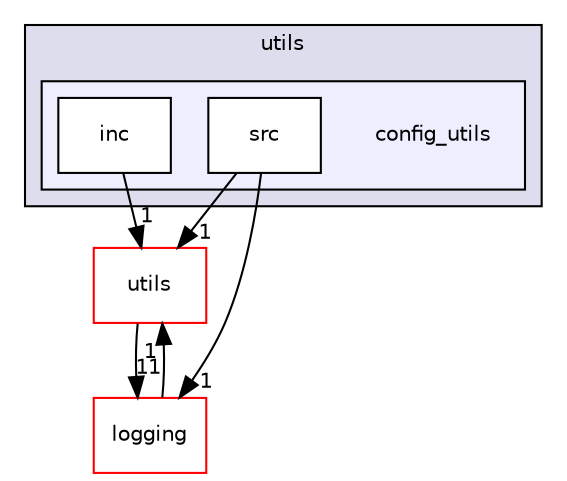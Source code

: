 digraph "src/diagnostics_component/utils/config_utils" {
  compound=true
  node [ fontsize="10", fontname="Helvetica"];
  edge [ labelfontsize="10", labelfontname="Helvetica"];
  subgraph clusterdir_0b08a3592cead61e1dbb133c3ae6d98a {
    graph [ bgcolor="#ddddee", pencolor="black", label="utils" fontname="Helvetica", fontsize="10", URL="dir_0b08a3592cead61e1dbb133c3ae6d98a.html"]
  subgraph clusterdir_bab7f1287e397dda315c1c7c65ea87ff {
    graph [ bgcolor="#eeeeff", pencolor="black", label="" URL="dir_bab7f1287e397dda315c1c7c65ea87ff.html"];
    dir_bab7f1287e397dda315c1c7c65ea87ff [shape=plaintext label="config_utils"];
    dir_af4c91a40d826a45cdb1842b1e453350 [shape=box label="inc" color="black" fillcolor="white" style="filled" URL="dir_af4c91a40d826a45cdb1842b1e453350.html"];
    dir_024fe4096c7ca91fad3c0ddf58992405 [shape=box label="src" color="black" fillcolor="white" style="filled" URL="dir_024fe4096c7ca91fad3c0ddf58992405.html"];
  }
  }
  dir_b3320b59a4aa4a7431bc8488b87009bf [shape=box label="logging" fillcolor="white" style="filled" color="red" URL="dir_b3320b59a4aa4a7431bc8488b87009bf.html"];
  dir_313caf1132e152dd9b58bea13a4052ca [shape=box label="utils" fillcolor="white" style="filled" color="red" URL="dir_313caf1132e152dd9b58bea13a4052ca.html"];
  dir_024fe4096c7ca91fad3c0ddf58992405->dir_b3320b59a4aa4a7431bc8488b87009bf [headlabel="1", labeldistance=1.5 headhref="dir_000065_000143.html"];
  dir_024fe4096c7ca91fad3c0ddf58992405->dir_313caf1132e152dd9b58bea13a4052ca [headlabel="1", labeldistance=1.5 headhref="dir_000065_000154.html"];
  dir_af4c91a40d826a45cdb1842b1e453350->dir_313caf1132e152dd9b58bea13a4052ca [headlabel="1", labeldistance=1.5 headhref="dir_000064_000154.html"];
  dir_b3320b59a4aa4a7431bc8488b87009bf->dir_313caf1132e152dd9b58bea13a4052ca [headlabel="1", labeldistance=1.5 headhref="dir_000143_000154.html"];
  dir_313caf1132e152dd9b58bea13a4052ca->dir_b3320b59a4aa4a7431bc8488b87009bf [headlabel="11", labeldistance=1.5 headhref="dir_000154_000143.html"];
}
